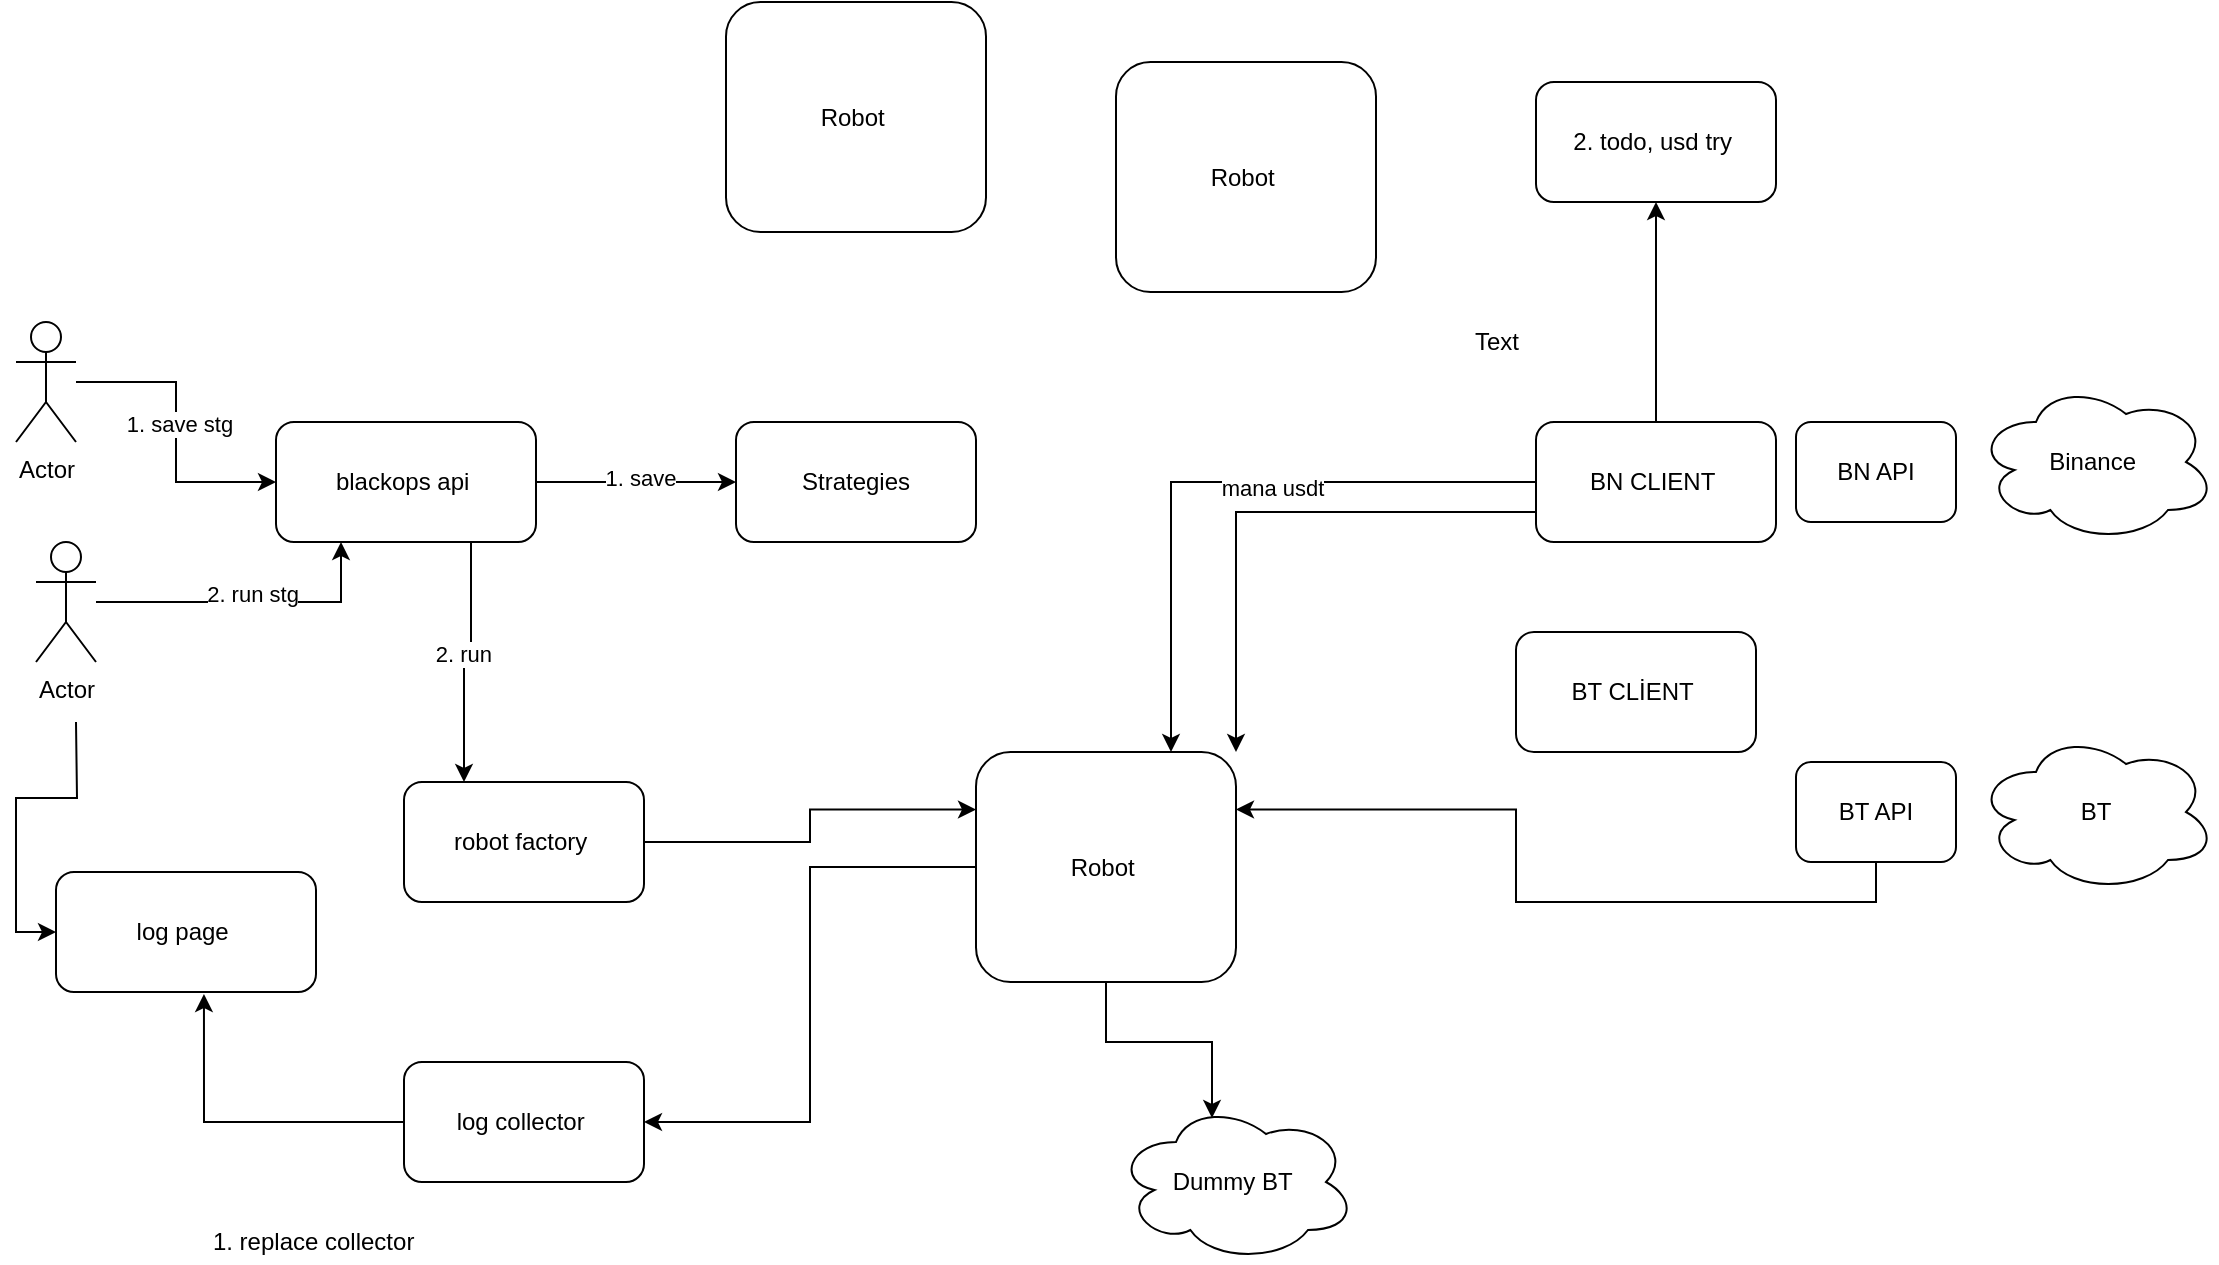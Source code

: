 <mxfile version="15.8.8" type="device"><diagram id="SBQsQ5XncpiZ7W0uCpxB" name="Page-1"><mxGraphModel dx="1298" dy="882" grid="1" gridSize="10" guides="1" tooltips="1" connect="1" arrows="1" fold="1" page="1" pageScale="1" pageWidth="827" pageHeight="1169" math="0" shadow="0"><root><mxCell id="0"/><mxCell id="1" parent="0"/><mxCell id="IYngF83cQxW1qfFg3fUo-8" style="edgeStyle=orthogonalEdgeStyle;rounded=0;orthogonalLoop=1;jettySize=auto;html=1;entryX=0;entryY=0.5;entryDx=0;entryDy=0;" edge="1" parent="1" source="IYngF83cQxW1qfFg3fUo-1" target="IYngF83cQxW1qfFg3fUo-3"><mxGeometry relative="1" as="geometry"/></mxCell><mxCell id="IYngF83cQxW1qfFg3fUo-9" value="1. save stg&amp;nbsp;" style="edgeLabel;html=1;align=center;verticalAlign=middle;resizable=0;points=[];" vertex="1" connectable="0" parent="IYngF83cQxW1qfFg3fUo-8"><mxGeometry x="-0.053" y="3" relative="1" as="geometry"><mxPoint as="offset"/></mxGeometry></mxCell><mxCell id="IYngF83cQxW1qfFg3fUo-1" value="Actor" style="shape=umlActor;verticalLabelPosition=bottom;verticalAlign=top;html=1;outlineConnect=0;" vertex="1" parent="1"><mxGeometry x="100" y="260" width="30" height="60" as="geometry"/></mxCell><mxCell id="IYngF83cQxW1qfFg3fUo-10" style="edgeStyle=orthogonalEdgeStyle;rounded=0;orthogonalLoop=1;jettySize=auto;html=1;entryX=0.25;entryY=1;entryDx=0;entryDy=0;" edge="1" parent="1" source="IYngF83cQxW1qfFg3fUo-2" target="IYngF83cQxW1qfFg3fUo-3"><mxGeometry relative="1" as="geometry"/></mxCell><mxCell id="IYngF83cQxW1qfFg3fUo-11" value="2. run stg" style="edgeLabel;html=1;align=center;verticalAlign=middle;resizable=0;points=[];" vertex="1" connectable="0" parent="IYngF83cQxW1qfFg3fUo-10"><mxGeometry x="0.023" y="4" relative="1" as="geometry"><mxPoint as="offset"/></mxGeometry></mxCell><mxCell id="IYngF83cQxW1qfFg3fUo-37" style="edgeStyle=orthogonalEdgeStyle;rounded=0;orthogonalLoop=1;jettySize=auto;html=1;entryX=0;entryY=0.5;entryDx=0;entryDy=0;" edge="1" parent="1" target="IYngF83cQxW1qfFg3fUo-35"><mxGeometry relative="1" as="geometry"><mxPoint x="130" y="460" as="sourcePoint"/></mxGeometry></mxCell><mxCell id="IYngF83cQxW1qfFg3fUo-2" value="Actor" style="shape=umlActor;verticalLabelPosition=bottom;verticalAlign=top;html=1;outlineConnect=0;" vertex="1" parent="1"><mxGeometry x="110" y="370" width="30" height="60" as="geometry"/></mxCell><mxCell id="IYngF83cQxW1qfFg3fUo-5" style="edgeStyle=orthogonalEdgeStyle;rounded=0;orthogonalLoop=1;jettySize=auto;html=1;entryX=0;entryY=0.5;entryDx=0;entryDy=0;" edge="1" parent="1" source="IYngF83cQxW1qfFg3fUo-3" target="IYngF83cQxW1qfFg3fUo-4"><mxGeometry relative="1" as="geometry"/></mxCell><mxCell id="IYngF83cQxW1qfFg3fUo-12" value="1. save" style="edgeLabel;html=1;align=center;verticalAlign=middle;resizable=0;points=[];" vertex="1" connectable="0" parent="IYngF83cQxW1qfFg3fUo-5"><mxGeometry x="0.04" y="2" relative="1" as="geometry"><mxPoint as="offset"/></mxGeometry></mxCell><mxCell id="IYngF83cQxW1qfFg3fUo-13" style="edgeStyle=orthogonalEdgeStyle;rounded=0;orthogonalLoop=1;jettySize=auto;html=1;exitX=0.75;exitY=1;exitDx=0;exitDy=0;entryX=0.25;entryY=0;entryDx=0;entryDy=0;" edge="1" parent="1" source="IYngF83cQxW1qfFg3fUo-3" target="IYngF83cQxW1qfFg3fUo-6"><mxGeometry relative="1" as="geometry"/></mxCell><mxCell id="IYngF83cQxW1qfFg3fUo-14" value="2. run&amp;nbsp;" style="edgeLabel;html=1;align=center;verticalAlign=middle;resizable=0;points=[];" vertex="1" connectable="0" parent="IYngF83cQxW1qfFg3fUo-13"><mxGeometry x="0.021" y="-4" relative="1" as="geometry"><mxPoint as="offset"/></mxGeometry></mxCell><mxCell id="IYngF83cQxW1qfFg3fUo-3" value="blackops api&amp;nbsp;" style="rounded=1;whiteSpace=wrap;html=1;" vertex="1" parent="1"><mxGeometry x="230" y="310" width="130" height="60" as="geometry"/></mxCell><mxCell id="IYngF83cQxW1qfFg3fUo-4" value="Strategies" style="rounded=1;whiteSpace=wrap;html=1;" vertex="1" parent="1"><mxGeometry x="460" y="310" width="120" height="60" as="geometry"/></mxCell><mxCell id="IYngF83cQxW1qfFg3fUo-28" style="edgeStyle=orthogonalEdgeStyle;rounded=0;orthogonalLoop=1;jettySize=auto;html=1;entryX=0;entryY=0.25;entryDx=0;entryDy=0;" edge="1" parent="1" source="IYngF83cQxW1qfFg3fUo-6" target="IYngF83cQxW1qfFg3fUo-23"><mxGeometry relative="1" as="geometry"/></mxCell><mxCell id="IYngF83cQxW1qfFg3fUo-6" value="robot factory&amp;nbsp;" style="rounded=1;whiteSpace=wrap;html=1;" vertex="1" parent="1"><mxGeometry x="294" y="490" width="120" height="60" as="geometry"/></mxCell><mxCell id="IYngF83cQxW1qfFg3fUo-15" value="Binance&amp;nbsp;" style="ellipse;shape=cloud;whiteSpace=wrap;html=1;" vertex="1" parent="1"><mxGeometry x="1080" y="290" width="120" height="80" as="geometry"/></mxCell><mxCell id="IYngF83cQxW1qfFg3fUo-16" value="BT" style="ellipse;shape=cloud;whiteSpace=wrap;html=1;" vertex="1" parent="1"><mxGeometry x="1080" y="465" width="120" height="80" as="geometry"/></mxCell><mxCell id="IYngF83cQxW1qfFg3fUo-26" style="edgeStyle=orthogonalEdgeStyle;rounded=0;orthogonalLoop=1;jettySize=auto;html=1;entryX=1;entryY=0.25;entryDx=0;entryDy=0;exitX=0.5;exitY=1;exitDx=0;exitDy=0;" edge="1" parent="1" source="IYngF83cQxW1qfFg3fUo-20" target="IYngF83cQxW1qfFg3fUo-23"><mxGeometry relative="1" as="geometry"><mxPoint x="1010" y="533" as="sourcePoint"/></mxGeometry></mxCell><mxCell id="IYngF83cQxW1qfFg3fUo-17" value="BT CLİENT&amp;nbsp;" style="rounded=1;whiteSpace=wrap;html=1;" vertex="1" parent="1"><mxGeometry x="850" y="415" width="120" height="60" as="geometry"/></mxCell><mxCell id="IYngF83cQxW1qfFg3fUo-25" style="edgeStyle=orthogonalEdgeStyle;rounded=0;orthogonalLoop=1;jettySize=auto;html=1;entryX=0.75;entryY=0;entryDx=0;entryDy=0;" edge="1" parent="1" source="IYngF83cQxW1qfFg3fUo-18" target="IYngF83cQxW1qfFg3fUo-23"><mxGeometry relative="1" as="geometry"/></mxCell><mxCell id="IYngF83cQxW1qfFg3fUo-31" value="mana usdt" style="edgeLabel;html=1;align=center;verticalAlign=middle;resizable=0;points=[];" vertex="1" connectable="0" parent="IYngF83cQxW1qfFg3fUo-25"><mxGeometry x="-0.168" y="3" relative="1" as="geometry"><mxPoint as="offset"/></mxGeometry></mxCell><mxCell id="IYngF83cQxW1qfFg3fUo-43" style="edgeStyle=orthogonalEdgeStyle;rounded=0;orthogonalLoop=1;jettySize=auto;html=1;exitX=0;exitY=0.75;exitDx=0;exitDy=0;entryX=1;entryY=0;entryDx=0;entryDy=0;" edge="1" parent="1" source="IYngF83cQxW1qfFg3fUo-18" target="IYngF83cQxW1qfFg3fUo-23"><mxGeometry relative="1" as="geometry"/></mxCell><mxCell id="IYngF83cQxW1qfFg3fUo-47" style="edgeStyle=orthogonalEdgeStyle;rounded=0;orthogonalLoop=1;jettySize=auto;html=1;exitX=0.5;exitY=0;exitDx=0;exitDy=0;entryX=0.5;entryY=1;entryDx=0;entryDy=0;" edge="1" parent="1" source="IYngF83cQxW1qfFg3fUo-18" target="IYngF83cQxW1qfFg3fUo-46"><mxGeometry relative="1" as="geometry"/></mxCell><mxCell id="IYngF83cQxW1qfFg3fUo-18" value="BN CLIENT&amp;nbsp;" style="rounded=1;whiteSpace=wrap;html=1;" vertex="1" parent="1"><mxGeometry x="860" y="310" width="120" height="60" as="geometry"/></mxCell><mxCell id="IYngF83cQxW1qfFg3fUo-19" value="BN API" style="rounded=1;whiteSpace=wrap;html=1;" vertex="1" parent="1"><mxGeometry x="990" y="310" width="80" height="50" as="geometry"/></mxCell><mxCell id="IYngF83cQxW1qfFg3fUo-20" value="BT API" style="rounded=1;whiteSpace=wrap;html=1;" vertex="1" parent="1"><mxGeometry x="990" y="480" width="80" height="50" as="geometry"/></mxCell><mxCell id="IYngF83cQxW1qfFg3fUo-22" value="Dummy BT&amp;nbsp;" style="ellipse;shape=cloud;whiteSpace=wrap;html=1;" vertex="1" parent="1"><mxGeometry x="650" y="650" width="120" height="80" as="geometry"/></mxCell><mxCell id="IYngF83cQxW1qfFg3fUo-27" style="edgeStyle=orthogonalEdgeStyle;rounded=0;orthogonalLoop=1;jettySize=auto;html=1;entryX=0.4;entryY=0.1;entryDx=0;entryDy=0;entryPerimeter=0;" edge="1" parent="1" source="IYngF83cQxW1qfFg3fUo-23" target="IYngF83cQxW1qfFg3fUo-22"><mxGeometry relative="1" as="geometry"/></mxCell><mxCell id="IYngF83cQxW1qfFg3fUo-34" style="edgeStyle=orthogonalEdgeStyle;rounded=0;orthogonalLoop=1;jettySize=auto;html=1;entryX=1;entryY=0.5;entryDx=0;entryDy=0;" edge="1" parent="1" source="IYngF83cQxW1qfFg3fUo-23" target="IYngF83cQxW1qfFg3fUo-33"><mxGeometry relative="1" as="geometry"/></mxCell><mxCell id="IYngF83cQxW1qfFg3fUo-23" value="Robot&amp;nbsp;" style="rounded=1;whiteSpace=wrap;html=1;" vertex="1" parent="1"><mxGeometry x="580" y="475" width="130" height="115" as="geometry"/></mxCell><mxCell id="IYngF83cQxW1qfFg3fUo-36" style="edgeStyle=orthogonalEdgeStyle;rounded=0;orthogonalLoop=1;jettySize=auto;html=1;entryX=0.569;entryY=1.017;entryDx=0;entryDy=0;entryPerimeter=0;" edge="1" parent="1" source="IYngF83cQxW1qfFg3fUo-33" target="IYngF83cQxW1qfFg3fUo-35"><mxGeometry relative="1" as="geometry"/></mxCell><mxCell id="IYngF83cQxW1qfFg3fUo-33" value="log collector&amp;nbsp;" style="rounded=1;whiteSpace=wrap;html=1;" vertex="1" parent="1"><mxGeometry x="294" y="630" width="120" height="60" as="geometry"/></mxCell><mxCell id="IYngF83cQxW1qfFg3fUo-35" value="log page&amp;nbsp;" style="rounded=1;whiteSpace=wrap;html=1;" vertex="1" parent="1"><mxGeometry x="120" y="535" width="130" height="60" as="geometry"/></mxCell><mxCell id="IYngF83cQxW1qfFg3fUo-39" value="1. replace collector&amp;nbsp;" style="text;html=1;align=center;verticalAlign=middle;resizable=0;points=[];autosize=1;strokeColor=none;fillColor=none;" vertex="1" parent="1"><mxGeometry x="190" y="710" width="120" height="20" as="geometry"/></mxCell><mxCell id="IYngF83cQxW1qfFg3fUo-40" value="Robot&amp;nbsp;" style="rounded=1;whiteSpace=wrap;html=1;" vertex="1" parent="1"><mxGeometry x="650" y="130" width="130" height="115" as="geometry"/></mxCell><mxCell id="IYngF83cQxW1qfFg3fUo-41" value="Robot&amp;nbsp;" style="rounded=1;whiteSpace=wrap;html=1;" vertex="1" parent="1"><mxGeometry x="455" y="100" width="130" height="115" as="geometry"/></mxCell><mxCell id="IYngF83cQxW1qfFg3fUo-42" value="Text" style="text;html=1;align=center;verticalAlign=middle;resizable=0;points=[];autosize=1;strokeColor=none;fillColor=none;" vertex="1" parent="1"><mxGeometry x="820" y="260" width="40" height="20" as="geometry"/></mxCell><mxCell id="IYngF83cQxW1qfFg3fUo-46" value="2. todo, usd try&amp;nbsp;" style="rounded=1;whiteSpace=wrap;html=1;" vertex="1" parent="1"><mxGeometry x="860" y="140" width="120" height="60" as="geometry"/></mxCell></root></mxGraphModel></diagram></mxfile>